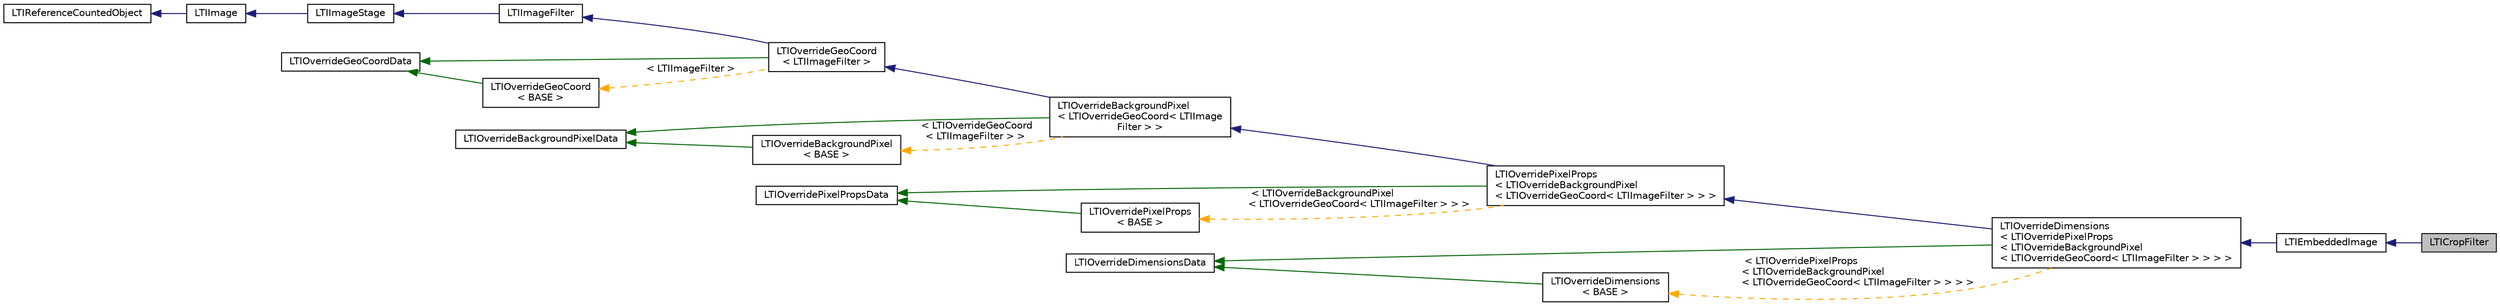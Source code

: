 digraph "LTICropFilter"
{
  bgcolor="transparent";
  edge [fontname="Helvetica",fontsize="10",labelfontname="Helvetica",labelfontsize="10"];
  node [fontname="Helvetica",fontsize="10",shape=record];
  rankdir="LR";
  Node1 [label="LTICropFilter",height=0.2,width=0.4,color="black", fillcolor="grey75", style="filled" fontcolor="black"];
  Node2 -> Node1 [dir="back",color="midnightblue",fontsize="10",style="solid",fontname="Helvetica"];
  Node2 [label="LTIEmbeddedImage",height=0.2,width=0.4,color="black",URL="$a00043.html",tooltip="create a larger frame for the image "];
  Node3 -> Node2 [dir="back",color="midnightblue",fontsize="10",style="solid",fontname="Helvetica"];
  Node3 [label="LTIOverrideDimensions\l\< LTIOverridePixelProps\l\< LTIOverrideBackgroundPixel\l\< LTIOverrideGeoCoord\< LTIImageFilter \> \> \> \>",height=0.2,width=0.4,color="black",URL="$a00079.html"];
  Node4 -> Node3 [dir="back",color="midnightblue",fontsize="10",style="solid",fontname="Helvetica"];
  Node4 [label="LTIOverridePixelProps\l\< LTIOverrideBackgroundPixel\l\< LTIOverrideGeoCoord\< LTIImageFilter \> \> \>",height=0.2,width=0.4,color="black",URL="$a00091.html"];
  Node5 -> Node4 [dir="back",color="midnightblue",fontsize="10",style="solid",fontname="Helvetica"];
  Node5 [label="LTIOverrideBackgroundPixel\l\< LTIOverrideGeoCoord\< LTIImage\lFilter \> \>",height=0.2,width=0.4,color="black",URL="$a00075.html"];
  Node6 -> Node5 [dir="back",color="midnightblue",fontsize="10",style="solid",fontname="Helvetica"];
  Node6 [label="LTIOverrideGeoCoord\l\< LTIImageFilter \>",height=0.2,width=0.4,color="black",URL="$a00081.html"];
  Node7 -> Node6 [dir="back",color="midnightblue",fontsize="10",style="solid",fontname="Helvetica"];
  Node7 [label="LTIImageFilter",height=0.2,width=0.4,color="black",URL="$a00053.html",tooltip="abstract class for implementing an image transform "];
  Node8 -> Node7 [dir="back",color="midnightblue",fontsize="10",style="solid",fontname="Helvetica"];
  Node8 [label="LTIImageStage",height=0.2,width=0.4,color="black",URL="$a00055.html",tooltip="abstract class for decoding from an image "];
  Node9 -> Node8 [dir="back",color="midnightblue",fontsize="10",style="solid",fontname="Helvetica"];
  Node9 [label="LTIImage",height=0.2,width=0.4,color="black",URL="$a00052.html",tooltip="abstract class representing an image "];
  Node10 -> Node9 [dir="back",color="midnightblue",fontsize="10",style="solid",fontname="Helvetica"];
  Node10 [label="LTIReferenceCountedObject",height=0.2,width=0.4,color="black",URL="$a00100.html",tooltip="LTIReferenceCountedObject is a base class for implementing reference counting. "];
  Node11 -> Node6 [dir="back",color="darkgreen",fontsize="10",style="solid",fontname="Helvetica"];
  Node11 [label="LTIOverrideGeoCoordData",height=0.2,width=0.4,color="black",URL="$a00082.html"];
  Node12 -> Node6 [dir="back",color="orange",fontsize="10",style="dashed",label=" \< LTIImageFilter \>" ,fontname="Helvetica"];
  Node12 [label="LTIOverrideGeoCoord\l\< BASE \>",height=0.2,width=0.4,color="black",URL="$a00081.html"];
  Node11 -> Node12 [dir="back",color="darkgreen",fontsize="10",style="solid",fontname="Helvetica"];
  Node13 -> Node5 [dir="back",color="darkgreen",fontsize="10",style="solid",fontname="Helvetica"];
  Node13 [label="LTIOverrideBackgroundPixelData",height=0.2,width=0.4,color="black",URL="$a00076.html"];
  Node14 -> Node5 [dir="back",color="orange",fontsize="10",style="dashed",label=" \< LTIOverrideGeoCoord\l\< LTIImageFilter \> \>" ,fontname="Helvetica"];
  Node14 [label="LTIOverrideBackgroundPixel\l\< BASE \>",height=0.2,width=0.4,color="black",URL="$a00075.html"];
  Node13 -> Node14 [dir="back",color="darkgreen",fontsize="10",style="solid",fontname="Helvetica"];
  Node15 -> Node4 [dir="back",color="darkgreen",fontsize="10",style="solid",fontname="Helvetica"];
  Node15 [label="LTIOverridePixelPropsData",height=0.2,width=0.4,color="black",URL="$a00092.html"];
  Node16 -> Node4 [dir="back",color="orange",fontsize="10",style="dashed",label=" \< LTIOverrideBackgroundPixel\l\< LTIOverrideGeoCoord\< LTIImageFilter \> \> \>" ,fontname="Helvetica"];
  Node16 [label="LTIOverridePixelProps\l\< BASE \>",height=0.2,width=0.4,color="black",URL="$a00091.html"];
  Node15 -> Node16 [dir="back",color="darkgreen",fontsize="10",style="solid",fontname="Helvetica"];
  Node17 -> Node3 [dir="back",color="darkgreen",fontsize="10",style="solid",fontname="Helvetica"];
  Node17 [label="LTIOverrideDimensionsData",height=0.2,width=0.4,color="black",URL="$a00080.html"];
  Node18 -> Node3 [dir="back",color="orange",fontsize="10",style="dashed",label=" \< LTIOverridePixelProps\l\< LTIOverrideBackgroundPixel\l\< LTIOverrideGeoCoord\< LTIImageFilter \> \> \> \>" ,fontname="Helvetica"];
  Node18 [label="LTIOverrideDimensions\l\< BASE \>",height=0.2,width=0.4,color="black",URL="$a00079.html"];
  Node17 -> Node18 [dir="back",color="darkgreen",fontsize="10",style="solid",fontname="Helvetica"];
}
